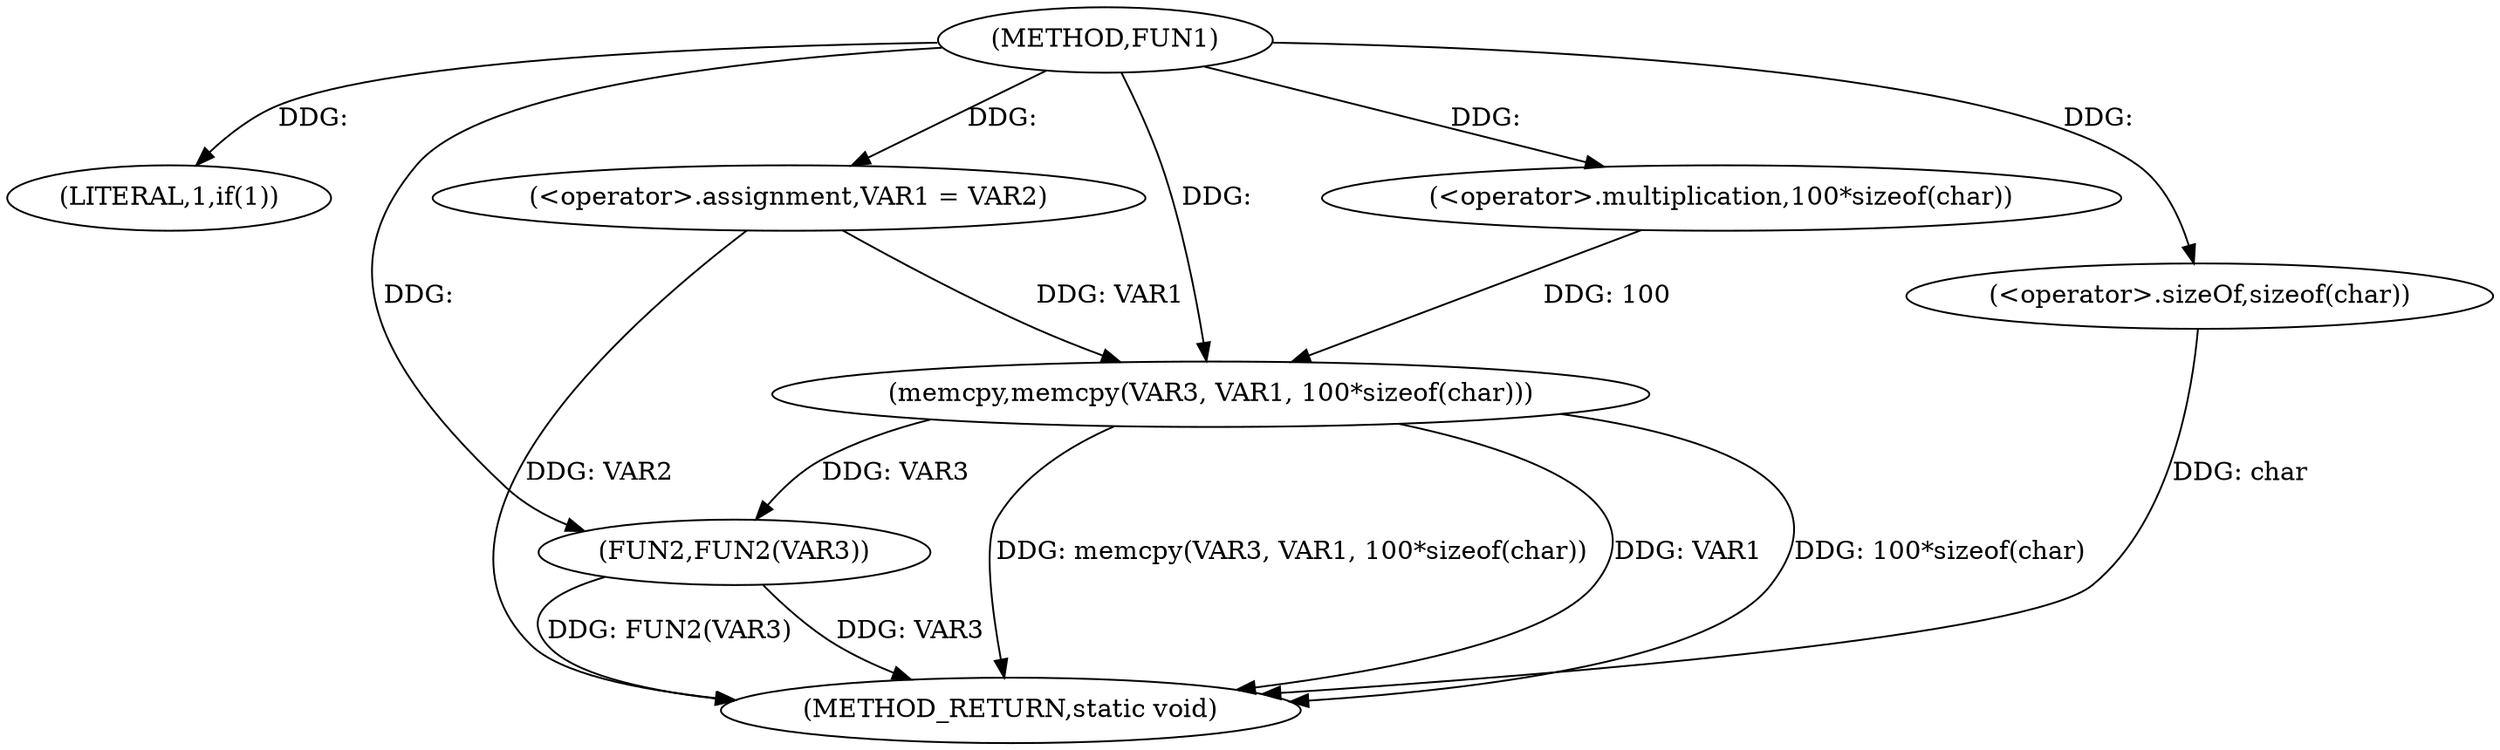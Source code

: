digraph FUN1 {  
"1000100" [label = "(METHOD,FUN1)" ]
"1000121" [label = "(METHOD_RETURN,static void)" ]
"1000105" [label = "(LITERAL,1,if(1))" ]
"1000107" [label = "(<operator>.assignment,VAR1 = VAR2)" ]
"1000112" [label = "(memcpy,memcpy(VAR3, VAR1, 100*sizeof(char)))" ]
"1000115" [label = "(<operator>.multiplication,100*sizeof(char))" ]
"1000117" [label = "(<operator>.sizeOf,sizeof(char))" ]
"1000119" [label = "(FUN2,FUN2(VAR3))" ]
  "1000112" -> "1000121"  [ label = "DDG: VAR1"] 
  "1000112" -> "1000121"  [ label = "DDG: 100*sizeof(char)"] 
  "1000117" -> "1000121"  [ label = "DDG: char"] 
  "1000112" -> "1000121"  [ label = "DDG: memcpy(VAR3, VAR1, 100*sizeof(char))"] 
  "1000119" -> "1000121"  [ label = "DDG: VAR3"] 
  "1000119" -> "1000121"  [ label = "DDG: FUN2(VAR3)"] 
  "1000107" -> "1000121"  [ label = "DDG: VAR2"] 
  "1000100" -> "1000105"  [ label = "DDG: "] 
  "1000100" -> "1000107"  [ label = "DDG: "] 
  "1000100" -> "1000112"  [ label = "DDG: "] 
  "1000107" -> "1000112"  [ label = "DDG: VAR1"] 
  "1000115" -> "1000112"  [ label = "DDG: 100"] 
  "1000100" -> "1000115"  [ label = "DDG: "] 
  "1000100" -> "1000117"  [ label = "DDG: "] 
  "1000112" -> "1000119"  [ label = "DDG: VAR3"] 
  "1000100" -> "1000119"  [ label = "DDG: "] 
}
